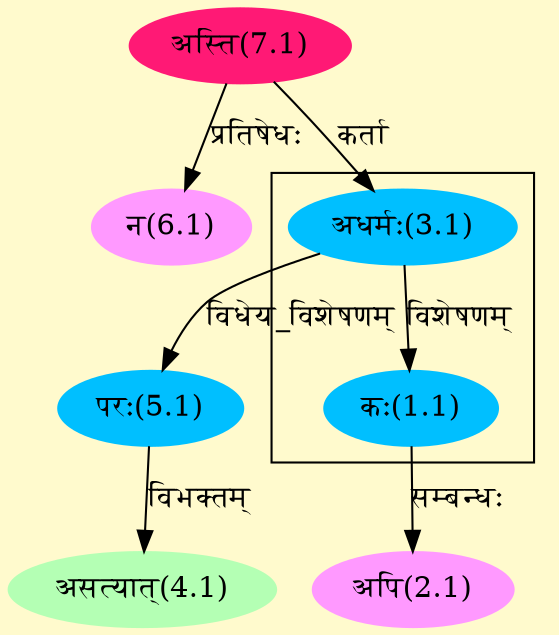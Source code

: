digraph G{
rankdir=BT;
 compound=true;
 bgcolor="lemonchiffon1";

subgraph cluster_1{
Node1_1 [style=filled, color="#00BFFF" label = "कः(1.1)"]
Node3_1 [style=filled, color="#00BFFF" label = "अधर्मः(3.1)"]

}
Node2_1 [style=filled, color="#FF99FF" label = "अपि(2.1)"]
Node1_1 [style=filled, color="#00BFFF" label = "कः(1.1)"]
Node3_1 [style=filled, color="#00BFFF" label = "अधर्मः(3.1)"]
Node7_1 [style=filled, color="#FF1975" label = "अस्ति(7.1)"]
Node4_1 [style=filled, color="#B4FFB4" label = "असत्यात्(4.1)"]
Node5_1 [style=filled, color="#00BFFF" label = "परः(5.1)"]
Node6_1 [style=filled, color="#FF99FF" label = "न(6.1)"]
/* Start of Relations section */

Node1_1 -> Node3_1 [  label="विशेषणम्"  dir="back" ]
Node2_1 -> Node1_1 [  label="सम्बन्धः"  dir="back" ]
Node3_1 -> Node7_1 [  label="कर्ता"  dir="back" ]
Node4_1 -> Node5_1 [  label="विभक्तम्"  dir="back" ]
Node5_1 -> Node3_1 [  label="विधेय_विशेषणम्"  dir="back" ]
Node6_1 -> Node7_1 [  label="प्रतिषेधः"  dir="back" ]
}
